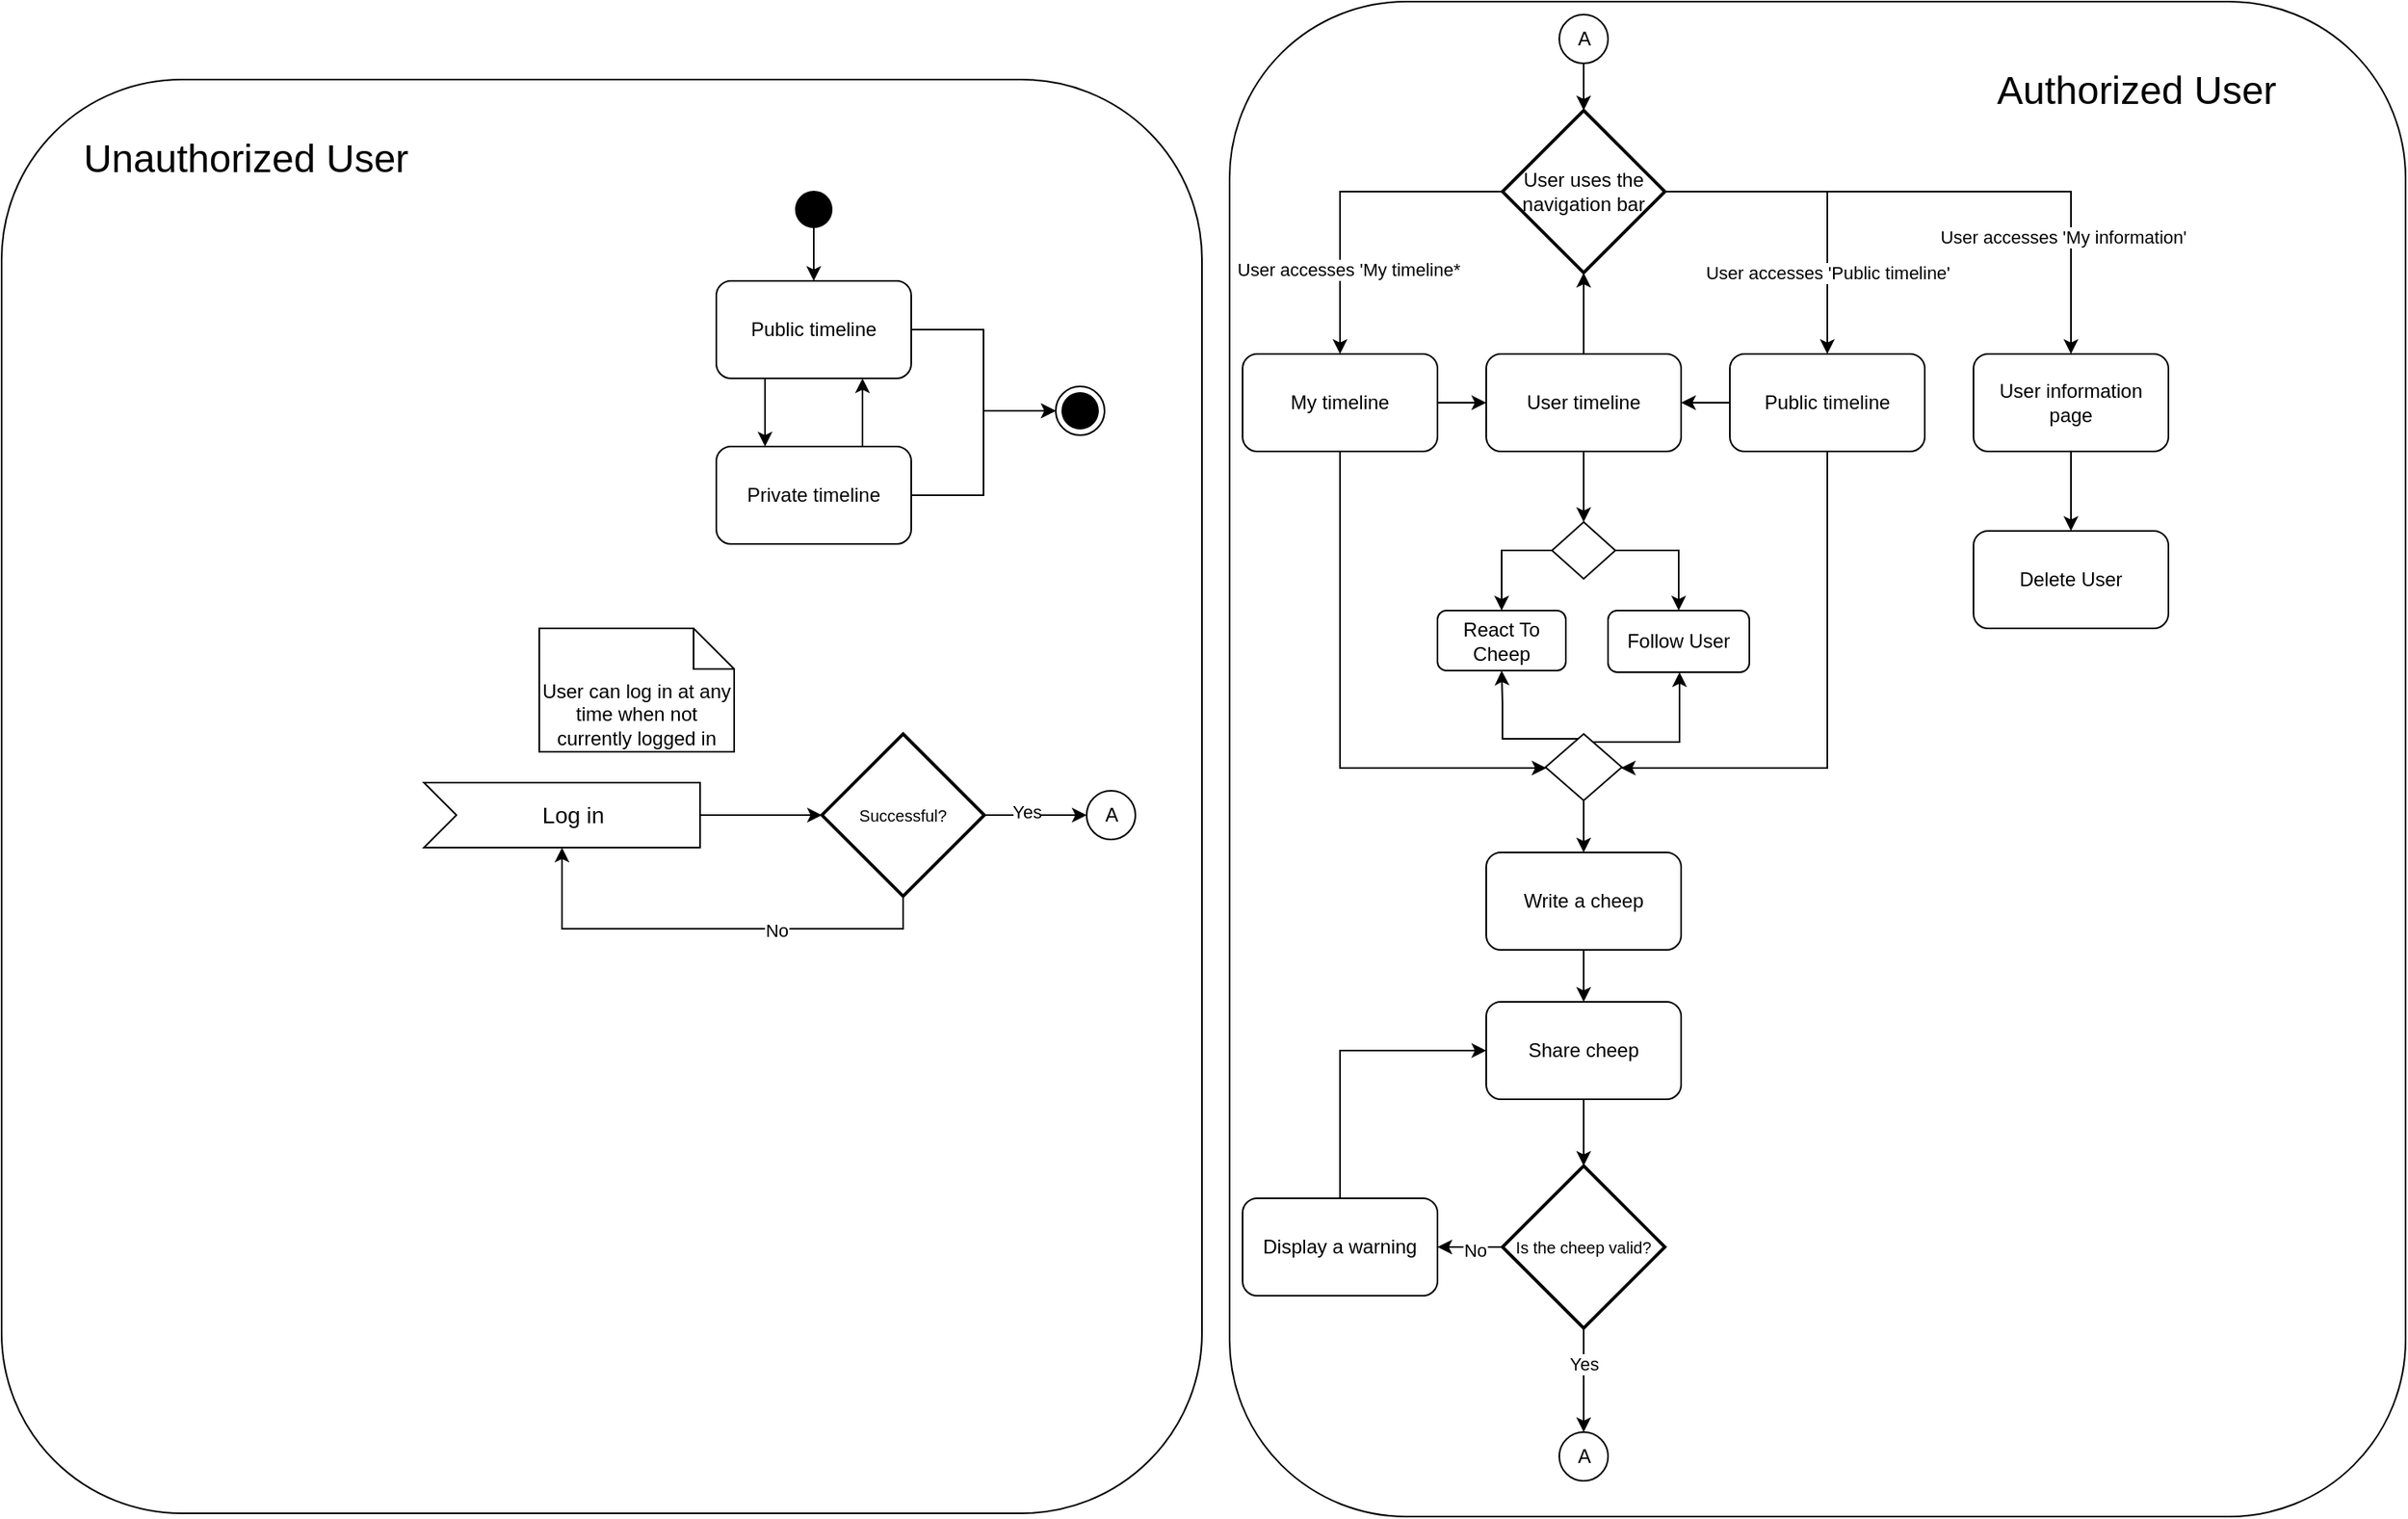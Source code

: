 <mxfile version="22.1.11" type="device">
  <diagram name="Page-1" id="e30gHh-0e9f_o7BOKimR">
    <mxGraphModel dx="1727" dy="1017" grid="0" gridSize="10" guides="1" tooltips="1" connect="1" arrows="1" fold="1" page="0" pageScale="1" pageWidth="1100" pageHeight="850" math="0" shadow="0">
      <root>
        <mxCell id="0" />
        <mxCell id="1" parent="0" />
        <mxCell id="vwhri_nqiH7jmAp8eYQP-30" value="" style="rounded=1;whiteSpace=wrap;html=1;" parent="1" vertex="1">
          <mxGeometry x="800" y="93" width="724" height="933" as="geometry" />
        </mxCell>
        <mxCell id="vwhri_nqiH7jmAp8eYQP-27" value="" style="rounded=1;whiteSpace=wrap;html=1;" parent="1" vertex="1">
          <mxGeometry x="44" y="141" width="739" height="883" as="geometry" />
        </mxCell>
        <mxCell id="j1Txoeeo5fYLzKC64dvX-71" style="edgeStyle=orthogonalEdgeStyle;rounded=0;orthogonalLoop=1;jettySize=auto;html=1;exitX=0.5;exitY=1;exitDx=0;exitDy=0;entryX=0.5;entryY=0;entryDx=0;entryDy=0;" parent="1" source="j1Txoeeo5fYLzKC64dvX-12" target="j1Txoeeo5fYLzKC64dvX-70" edge="1">
          <mxGeometry relative="1" as="geometry" />
        </mxCell>
        <mxCell id="j1Txoeeo5fYLzKC64dvX-12" value="" style="ellipse;whiteSpace=wrap;html=1;aspect=fixed;fillColor=#000000;" parent="1" vertex="1">
          <mxGeometry x="533" y="210" width="22" height="22" as="geometry" />
        </mxCell>
        <mxCell id="j1Txoeeo5fYLzKC64dvX-112" style="edgeStyle=orthogonalEdgeStyle;rounded=0;orthogonalLoop=1;jettySize=auto;html=1;exitX=0.25;exitY=1;exitDx=0;exitDy=0;entryX=0.25;entryY=0;entryDx=0;entryDy=0;" parent="1" source="j1Txoeeo5fYLzKC64dvX-70" target="j1Txoeeo5fYLzKC64dvX-104" edge="1">
          <mxGeometry relative="1" as="geometry" />
        </mxCell>
        <mxCell id="j1Txoeeo5fYLzKC64dvX-171" style="edgeStyle=orthogonalEdgeStyle;rounded=0;orthogonalLoop=1;jettySize=auto;html=1;exitX=1;exitY=0.5;exitDx=0;exitDy=0;entryX=0;entryY=0.5;entryDx=0;entryDy=0;" parent="1" source="j1Txoeeo5fYLzKC64dvX-70" target="j1Txoeeo5fYLzKC64dvX-170" edge="1">
          <mxGeometry relative="1" as="geometry" />
        </mxCell>
        <mxCell id="j1Txoeeo5fYLzKC64dvX-70" value="Public timeline" style="rounded=1;whiteSpace=wrap;html=1;" parent="1" vertex="1">
          <mxGeometry x="484" y="265" width="120" height="60" as="geometry" />
        </mxCell>
        <mxCell id="j1Txoeeo5fYLzKC64dvX-113" style="edgeStyle=orthogonalEdgeStyle;rounded=0;orthogonalLoop=1;jettySize=auto;html=1;exitX=0.75;exitY=0;exitDx=0;exitDy=0;entryX=0.75;entryY=1;entryDx=0;entryDy=0;" parent="1" source="j1Txoeeo5fYLzKC64dvX-104" target="j1Txoeeo5fYLzKC64dvX-70" edge="1">
          <mxGeometry relative="1" as="geometry" />
        </mxCell>
        <mxCell id="j1Txoeeo5fYLzKC64dvX-172" style="edgeStyle=orthogonalEdgeStyle;rounded=0;orthogonalLoop=1;jettySize=auto;html=1;exitX=1;exitY=0.5;exitDx=0;exitDy=0;entryX=0;entryY=0.5;entryDx=0;entryDy=0;" parent="1" source="j1Txoeeo5fYLzKC64dvX-104" target="j1Txoeeo5fYLzKC64dvX-170" edge="1">
          <mxGeometry relative="1" as="geometry" />
        </mxCell>
        <mxCell id="j1Txoeeo5fYLzKC64dvX-104" value="Private timeline" style="rounded=1;whiteSpace=wrap;html=1;" parent="1" vertex="1">
          <mxGeometry x="484" y="367" width="120" height="60" as="geometry" />
        </mxCell>
        <mxCell id="j1Txoeeo5fYLzKC64dvX-120" value="&lt;font color=&quot;#0a0a0a&quot;&gt;Log in&lt;/font&gt;" style="html=1;shape=mxgraph.infographic.ribbonSimple;notch1=20;notch2=0;align=center;verticalAlign=middle;fontSize=14;fontStyle=0;fillColor=#FFFFFF;flipH=0;spacingRight=0;spacingLeft=14;whiteSpace=wrap;" parent="1" vertex="1">
          <mxGeometry x="304" y="574" width="170" height="40" as="geometry" />
        </mxCell>
        <mxCell id="j1Txoeeo5fYLzKC64dvX-141" value="User can log in at any time when not currently logged in" style="shape=note2;boundedLbl=1;whiteSpace=wrap;html=1;size=25;verticalAlign=top;align=center;" parent="1" vertex="1">
          <mxGeometry x="375" y="479" width="120" height="76" as="geometry" />
        </mxCell>
        <mxCell id="j1Txoeeo5fYLzKC64dvX-143" value="A" style="ellipse;html=1;" parent="1" vertex="1">
          <mxGeometry x="712" y="579" width="30" height="30" as="geometry" />
        </mxCell>
        <mxCell id="j1Txoeeo5fYLzKC64dvX-148" style="edgeStyle=orthogonalEdgeStyle;rounded=0;orthogonalLoop=1;jettySize=auto;html=1;exitX=1;exitY=0.5;exitDx=0;exitDy=0;exitPerimeter=0;entryX=0;entryY=0.5;entryDx=0;entryDy=0;" parent="1" source="j1Txoeeo5fYLzKC64dvX-145" target="j1Txoeeo5fYLzKC64dvX-143" edge="1">
          <mxGeometry relative="1" as="geometry" />
        </mxCell>
        <mxCell id="j1Txoeeo5fYLzKC64dvX-151" value="Yes" style="edgeLabel;html=1;align=center;verticalAlign=middle;resizable=0;points=[];" parent="j1Txoeeo5fYLzKC64dvX-148" vertex="1" connectable="0">
          <mxGeometry x="-0.193" y="2" relative="1" as="geometry">
            <mxPoint as="offset" />
          </mxGeometry>
        </mxCell>
        <mxCell id="j1Txoeeo5fYLzKC64dvX-145" value="&lt;font style=&quot;font-size: 10px;&quot;&gt;Successful?&lt;/font&gt;" style="strokeWidth=2;html=1;shape=mxgraph.flowchart.decision;whiteSpace=wrap;" parent="1" vertex="1">
          <mxGeometry x="549" y="544" width="100" height="100" as="geometry" />
        </mxCell>
        <mxCell id="j1Txoeeo5fYLzKC64dvX-147" style="edgeStyle=orthogonalEdgeStyle;rounded=0;orthogonalLoop=1;jettySize=auto;html=1;exitX=1;exitY=0.5;exitDx=0;exitDy=0;exitPerimeter=0;entryX=0;entryY=0.5;entryDx=0;entryDy=0;entryPerimeter=0;" parent="1" source="j1Txoeeo5fYLzKC64dvX-120" target="j1Txoeeo5fYLzKC64dvX-145" edge="1">
          <mxGeometry relative="1" as="geometry" />
        </mxCell>
        <mxCell id="j1Txoeeo5fYLzKC64dvX-149" style="edgeStyle=orthogonalEdgeStyle;rounded=0;orthogonalLoop=1;jettySize=auto;html=1;exitX=0.5;exitY=1;exitDx=0;exitDy=0;exitPerimeter=0;entryX=0;entryY=0;entryDx=85;entryDy=40;entryPerimeter=0;" parent="1" source="j1Txoeeo5fYLzKC64dvX-145" target="j1Txoeeo5fYLzKC64dvX-120" edge="1">
          <mxGeometry relative="1" as="geometry" />
        </mxCell>
        <mxCell id="j1Txoeeo5fYLzKC64dvX-150" value="No" style="edgeLabel;html=1;align=center;verticalAlign=middle;resizable=0;points=[];" parent="j1Txoeeo5fYLzKC64dvX-149" vertex="1" connectable="0">
          <mxGeometry x="-0.298" y="1" relative="1" as="geometry">
            <mxPoint as="offset" />
          </mxGeometry>
        </mxCell>
        <mxCell id="j1Txoeeo5fYLzKC64dvX-152" value="A" style="ellipse;html=1;" parent="1" vertex="1">
          <mxGeometry x="1003" y="101" width="30" height="30" as="geometry" />
        </mxCell>
        <mxCell id="j1Txoeeo5fYLzKC64dvX-153" value="User timeline" style="rounded=1;whiteSpace=wrap;html=1;" parent="1" vertex="1">
          <mxGeometry x="958" y="310" width="120" height="60" as="geometry" />
        </mxCell>
        <mxCell id="j1Txoeeo5fYLzKC64dvX-198" style="edgeStyle=orthogonalEdgeStyle;rounded=0;orthogonalLoop=1;jettySize=auto;html=1;exitX=1;exitY=0.5;exitDx=0;exitDy=0;entryX=0;entryY=0.5;entryDx=0;entryDy=0;" parent="1" source="j1Txoeeo5fYLzKC64dvX-154" target="j1Txoeeo5fYLzKC64dvX-153" edge="1">
          <mxGeometry relative="1" as="geometry" />
        </mxCell>
        <mxCell id="j1Txoeeo5fYLzKC64dvX-200" style="edgeStyle=orthogonalEdgeStyle;rounded=0;orthogonalLoop=1;jettySize=auto;html=1;exitX=0.5;exitY=1;exitDx=0;exitDy=0;" parent="1" source="j1Txoeeo5fYLzKC64dvX-154" target="vwhri_nqiH7jmAp8eYQP-4" edge="1">
          <mxGeometry relative="1" as="geometry">
            <mxPoint x="958" y="581" as="targetPoint" />
            <Array as="points">
              <mxPoint x="868" y="565" />
            </Array>
          </mxGeometry>
        </mxCell>
        <mxCell id="j1Txoeeo5fYLzKC64dvX-154" value="My timeline" style="rounded=1;whiteSpace=wrap;html=1;" parent="1" vertex="1">
          <mxGeometry x="808" y="310" width="120" height="60" as="geometry" />
        </mxCell>
        <mxCell id="j1Txoeeo5fYLzKC64dvX-173" style="edgeStyle=orthogonalEdgeStyle;rounded=0;orthogonalLoop=1;jettySize=auto;html=1;exitX=0.5;exitY=1;exitDx=0;exitDy=0;entryX=0.5;entryY=0;entryDx=0;entryDy=0;" parent="1" source="j1Txoeeo5fYLzKC64dvX-156" target="j1Txoeeo5fYLzKC64dvX-158" edge="1">
          <mxGeometry relative="1" as="geometry" />
        </mxCell>
        <mxCell id="j1Txoeeo5fYLzKC64dvX-156" value="Write a cheep" style="rounded=1;whiteSpace=wrap;html=1;" parent="1" vertex="1">
          <mxGeometry x="958" y="617" width="120" height="60" as="geometry" />
        </mxCell>
        <mxCell id="j1Txoeeo5fYLzKC64dvX-158" value="Share cheep" style="rounded=1;whiteSpace=wrap;html=1;" parent="1" vertex="1">
          <mxGeometry x="958" y="709" width="120" height="60" as="geometry" />
        </mxCell>
        <mxCell id="j1Txoeeo5fYLzKC64dvX-161" style="edgeStyle=orthogonalEdgeStyle;rounded=0;orthogonalLoop=1;jettySize=auto;html=1;exitX=0;exitY=0.5;exitDx=0;exitDy=0;exitPerimeter=0;entryX=1;entryY=0.5;entryDx=0;entryDy=0;" parent="1" source="j1Txoeeo5fYLzKC64dvX-159" target="j1Txoeeo5fYLzKC64dvX-160" edge="1">
          <mxGeometry relative="1" as="geometry" />
        </mxCell>
        <mxCell id="j1Txoeeo5fYLzKC64dvX-162" value="No" style="edgeLabel;html=1;align=center;verticalAlign=middle;resizable=0;points=[];" parent="j1Txoeeo5fYLzKC64dvX-161" vertex="1" connectable="0">
          <mxGeometry x="-0.121" y="2" relative="1" as="geometry">
            <mxPoint as="offset" />
          </mxGeometry>
        </mxCell>
        <mxCell id="j1Txoeeo5fYLzKC64dvX-175" style="edgeStyle=orthogonalEdgeStyle;rounded=0;orthogonalLoop=1;jettySize=auto;html=1;exitX=0.5;exitY=1;exitDx=0;exitDy=0;exitPerimeter=0;entryX=0.5;entryY=0;entryDx=0;entryDy=0;" parent="1" source="j1Txoeeo5fYLzKC64dvX-159" target="j1Txoeeo5fYLzKC64dvX-174" edge="1">
          <mxGeometry relative="1" as="geometry" />
        </mxCell>
        <mxCell id="j1Txoeeo5fYLzKC64dvX-188" value="Yes" style="edgeLabel;html=1;align=center;verticalAlign=middle;resizable=0;points=[];" parent="j1Txoeeo5fYLzKC64dvX-175" vertex="1" connectable="0">
          <mxGeometry x="-0.324" relative="1" as="geometry">
            <mxPoint as="offset" />
          </mxGeometry>
        </mxCell>
        <mxCell id="j1Txoeeo5fYLzKC64dvX-159" value="&lt;font style=&quot;font-size: 10px;&quot;&gt;Is the cheep valid?&lt;/font&gt;" style="strokeWidth=2;html=1;shape=mxgraph.flowchart.decision;whiteSpace=wrap;" parent="1" vertex="1">
          <mxGeometry x="968" y="810" width="100" height="100" as="geometry" />
        </mxCell>
        <mxCell id="j1Txoeeo5fYLzKC64dvX-163" style="edgeStyle=orthogonalEdgeStyle;rounded=0;orthogonalLoop=1;jettySize=auto;html=1;exitX=0.5;exitY=0;exitDx=0;exitDy=0;entryX=0;entryY=0.5;entryDx=0;entryDy=0;" parent="1" source="j1Txoeeo5fYLzKC64dvX-160" target="j1Txoeeo5fYLzKC64dvX-158" edge="1">
          <mxGeometry relative="1" as="geometry" />
        </mxCell>
        <mxCell id="j1Txoeeo5fYLzKC64dvX-160" value="Display a warning" style="rounded=1;whiteSpace=wrap;html=1;" parent="1" vertex="1">
          <mxGeometry x="808" y="830" width="120" height="60" as="geometry" />
        </mxCell>
        <mxCell id="j1Txoeeo5fYLzKC64dvX-165" style="edgeStyle=orthogonalEdgeStyle;rounded=0;orthogonalLoop=1;jettySize=auto;html=1;exitX=0.5;exitY=1;exitDx=0;exitDy=0;entryX=0.5;entryY=0;entryDx=0;entryDy=0;entryPerimeter=0;" parent="1" source="j1Txoeeo5fYLzKC64dvX-158" target="j1Txoeeo5fYLzKC64dvX-159" edge="1">
          <mxGeometry relative="1" as="geometry" />
        </mxCell>
        <mxCell id="j1Txoeeo5fYLzKC64dvX-170" value="" style="ellipse;html=1;shape=endState;fillColor=strokeColor;" parent="1" vertex="1">
          <mxGeometry x="693" y="330" width="30" height="30" as="geometry" />
        </mxCell>
        <mxCell id="j1Txoeeo5fYLzKC64dvX-174" value="A" style="ellipse;html=1;" parent="1" vertex="1">
          <mxGeometry x="1003" y="974" width="30" height="30" as="geometry" />
        </mxCell>
        <mxCell id="j1Txoeeo5fYLzKC64dvX-205" style="edgeStyle=orthogonalEdgeStyle;rounded=0;orthogonalLoop=1;jettySize=auto;html=1;exitX=0.5;exitY=1;exitDx=0;exitDy=0;" parent="1" source="j1Txoeeo5fYLzKC64dvX-181" target="vwhri_nqiH7jmAp8eYQP-32" edge="1">
          <mxGeometry relative="1" as="geometry">
            <mxPoint x="1318" y="416" as="targetPoint" />
          </mxGeometry>
        </mxCell>
        <mxCell id="j1Txoeeo5fYLzKC64dvX-181" value="User information page" style="rounded=1;whiteSpace=wrap;html=1;" parent="1" vertex="1">
          <mxGeometry x="1258" y="310" width="120" height="60" as="geometry" />
        </mxCell>
        <mxCell id="j1Txoeeo5fYLzKC64dvX-192" style="edgeStyle=orthogonalEdgeStyle;rounded=0;orthogonalLoop=1;jettySize=auto;html=1;exitX=0;exitY=0.5;exitDx=0;exitDy=0;exitPerimeter=0;entryX=0.5;entryY=0;entryDx=0;entryDy=0;" parent="1" source="j1Txoeeo5fYLzKC64dvX-191" target="j1Txoeeo5fYLzKC64dvX-154" edge="1">
          <mxGeometry relative="1" as="geometry" />
        </mxCell>
        <mxCell id="j1Txoeeo5fYLzKC64dvX-202" value="User accesses &#39;My timeline*" style="edgeLabel;html=1;align=center;verticalAlign=middle;resizable=0;points=[];" parent="j1Txoeeo5fYLzKC64dvX-192" vertex="1" connectable="0">
          <mxGeometry x="-0.413" y="1" relative="1" as="geometry">
            <mxPoint x="-37" y="47" as="offset" />
          </mxGeometry>
        </mxCell>
        <mxCell id="j1Txoeeo5fYLzKC64dvX-197" style="edgeStyle=orthogonalEdgeStyle;rounded=0;orthogonalLoop=1;jettySize=auto;html=1;exitX=1;exitY=0.5;exitDx=0;exitDy=0;exitPerimeter=0;entryX=0.5;entryY=0;entryDx=0;entryDy=0;" parent="1" source="j1Txoeeo5fYLzKC64dvX-191" target="j1Txoeeo5fYLzKC64dvX-196" edge="1">
          <mxGeometry relative="1" as="geometry" />
        </mxCell>
        <mxCell id="j1Txoeeo5fYLzKC64dvX-203" value="User accesses &#39;Public timeline&#39;" style="edgeLabel;html=1;align=center;verticalAlign=middle;resizable=0;points=[];" parent="j1Txoeeo5fYLzKC64dvX-197" vertex="1" connectable="0">
          <mxGeometry x="0.497" y="3" relative="1" as="geometry">
            <mxPoint x="-3" as="offset" />
          </mxGeometry>
        </mxCell>
        <mxCell id="j1Txoeeo5fYLzKC64dvX-206" style="edgeStyle=orthogonalEdgeStyle;rounded=0;orthogonalLoop=1;jettySize=auto;html=1;exitX=1;exitY=0.5;exitDx=0;exitDy=0;exitPerimeter=0;entryX=0.5;entryY=0;entryDx=0;entryDy=0;" parent="1" source="j1Txoeeo5fYLzKC64dvX-191" target="j1Txoeeo5fYLzKC64dvX-181" edge="1">
          <mxGeometry relative="1" as="geometry" />
        </mxCell>
        <mxCell id="j1Txoeeo5fYLzKC64dvX-207" value="User accesses &#39;My information&#39;" style="edgeLabel;html=1;align=center;verticalAlign=middle;resizable=0;points=[];" parent="j1Txoeeo5fYLzKC64dvX-206" vertex="1" connectable="0">
          <mxGeometry x="0.697" y="1" relative="1" as="geometry">
            <mxPoint x="-6" y="-19" as="offset" />
          </mxGeometry>
        </mxCell>
        <mxCell id="j1Txoeeo5fYLzKC64dvX-191" value="User uses the navigation bar" style="strokeWidth=2;html=1;shape=mxgraph.flowchart.decision;whiteSpace=wrap;" parent="1" vertex="1">
          <mxGeometry x="968" y="160" width="100" height="100" as="geometry" />
        </mxCell>
        <mxCell id="j1Txoeeo5fYLzKC64dvX-194" style="edgeStyle=orthogonalEdgeStyle;rounded=0;orthogonalLoop=1;jettySize=auto;html=1;exitX=0.5;exitY=1;exitDx=0;exitDy=0;entryX=0.5;entryY=0;entryDx=0;entryDy=0;entryPerimeter=0;" parent="1" source="j1Txoeeo5fYLzKC64dvX-152" target="j1Txoeeo5fYLzKC64dvX-191" edge="1">
          <mxGeometry relative="1" as="geometry" />
        </mxCell>
        <mxCell id="j1Txoeeo5fYLzKC64dvX-199" style="edgeStyle=orthogonalEdgeStyle;rounded=0;orthogonalLoop=1;jettySize=auto;html=1;exitX=0;exitY=0.5;exitDx=0;exitDy=0;entryX=1;entryY=0.5;entryDx=0;entryDy=0;" parent="1" source="j1Txoeeo5fYLzKC64dvX-196" target="j1Txoeeo5fYLzKC64dvX-153" edge="1">
          <mxGeometry relative="1" as="geometry" />
        </mxCell>
        <mxCell id="j1Txoeeo5fYLzKC64dvX-201" style="edgeStyle=orthogonalEdgeStyle;rounded=0;orthogonalLoop=1;jettySize=auto;html=1;exitX=0.5;exitY=1;exitDx=0;exitDy=0;" parent="1" source="j1Txoeeo5fYLzKC64dvX-196" target="vwhri_nqiH7jmAp8eYQP-4" edge="1">
          <mxGeometry relative="1" as="geometry">
            <mxPoint x="1168" y="441" as="targetPoint" />
            <Array as="points">
              <mxPoint x="1168" y="565" />
            </Array>
          </mxGeometry>
        </mxCell>
        <mxCell id="j1Txoeeo5fYLzKC64dvX-196" value="Public timeline" style="rounded=1;whiteSpace=wrap;html=1;" parent="1" vertex="1">
          <mxGeometry x="1108" y="310" width="120" height="60" as="geometry" />
        </mxCell>
        <mxCell id="j1Txoeeo5fYLzKC64dvX-204" style="edgeStyle=orthogonalEdgeStyle;rounded=0;orthogonalLoop=1;jettySize=auto;html=1;exitX=0.5;exitY=0;exitDx=0;exitDy=0;entryX=0.5;entryY=1;entryDx=0;entryDy=0;entryPerimeter=0;" parent="1" source="j1Txoeeo5fYLzKC64dvX-153" target="j1Txoeeo5fYLzKC64dvX-191" edge="1">
          <mxGeometry relative="1" as="geometry" />
        </mxCell>
        <mxCell id="vwhri_nqiH7jmAp8eYQP-20" style="edgeStyle=orthogonalEdgeStyle;rounded=0;orthogonalLoop=1;jettySize=auto;html=1;" parent="1" source="vwhri_nqiH7jmAp8eYQP-4" target="j1Txoeeo5fYLzKC64dvX-156" edge="1">
          <mxGeometry relative="1" as="geometry" />
        </mxCell>
        <mxCell id="vwhri_nqiH7jmAp8eYQP-24" style="edgeStyle=orthogonalEdgeStyle;rounded=0;orthogonalLoop=1;jettySize=auto;html=1;entryX=0.5;entryY=1;entryDx=0;entryDy=0;" parent="1" source="vwhri_nqiH7jmAp8eYQP-4" target="vwhri_nqiH7jmAp8eYQP-7" edge="1">
          <mxGeometry relative="1" as="geometry">
            <Array as="points">
              <mxPoint x="968" y="547" />
              <mxPoint x="968" y="525" />
            </Array>
          </mxGeometry>
        </mxCell>
        <mxCell id="vwhri_nqiH7jmAp8eYQP-25" style="edgeStyle=orthogonalEdgeStyle;rounded=0;orthogonalLoop=1;jettySize=auto;html=1;" parent="1" source="vwhri_nqiH7jmAp8eYQP-4" target="vwhri_nqiH7jmAp8eYQP-8" edge="1">
          <mxGeometry relative="1" as="geometry">
            <Array as="points">
              <mxPoint x="1077" y="549" />
            </Array>
          </mxGeometry>
        </mxCell>
        <mxCell id="vwhri_nqiH7jmAp8eYQP-4" value="" style="rhombus;whiteSpace=wrap;html=1;" parent="1" vertex="1">
          <mxGeometry x="994.5" y="544" width="47" height="41" as="geometry" />
        </mxCell>
        <mxCell id="vwhri_nqiH7jmAp8eYQP-7" value="React To Cheep" style="rounded=1;whiteSpace=wrap;html=1;" parent="1" vertex="1">
          <mxGeometry x="928" y="468" width="79" height="37" as="geometry" />
        </mxCell>
        <mxCell id="vwhri_nqiH7jmAp8eYQP-8" value="Follow User" style="rounded=1;whiteSpace=wrap;html=1;" parent="1" vertex="1">
          <mxGeometry x="1033" y="468" width="87" height="38" as="geometry" />
        </mxCell>
        <mxCell id="vwhri_nqiH7jmAp8eYQP-19" style="edgeStyle=orthogonalEdgeStyle;rounded=0;orthogonalLoop=1;jettySize=auto;html=1;entryX=0.5;entryY=0;entryDx=0;entryDy=0;exitX=0;exitY=0.5;exitDx=0;exitDy=0;" parent="1" source="vwhri_nqiH7jmAp8eYQP-13" target="vwhri_nqiH7jmAp8eYQP-7" edge="1">
          <mxGeometry relative="1" as="geometry">
            <Array as="points">
              <mxPoint x="968" y="431" />
            </Array>
          </mxGeometry>
        </mxCell>
        <mxCell id="vwhri_nqiH7jmAp8eYQP-23" style="edgeStyle=orthogonalEdgeStyle;rounded=0;orthogonalLoop=1;jettySize=auto;html=1;entryX=0.5;entryY=0;entryDx=0;entryDy=0;" parent="1" source="vwhri_nqiH7jmAp8eYQP-13" target="vwhri_nqiH7jmAp8eYQP-8" edge="1">
          <mxGeometry relative="1" as="geometry">
            <Array as="points">
              <mxPoint x="1077" y="431" />
            </Array>
          </mxGeometry>
        </mxCell>
        <mxCell id="vwhri_nqiH7jmAp8eYQP-13" value="" style="rhombus;whiteSpace=wrap;html=1;" parent="1" vertex="1">
          <mxGeometry x="998.5" y="413.5" width="39" height="35" as="geometry" />
        </mxCell>
        <mxCell id="vwhri_nqiH7jmAp8eYQP-16" style="edgeStyle=orthogonalEdgeStyle;rounded=0;orthogonalLoop=1;jettySize=auto;html=1;entryX=0.5;entryY=0;entryDx=0;entryDy=0;" parent="1" source="j1Txoeeo5fYLzKC64dvX-153" target="vwhri_nqiH7jmAp8eYQP-13" edge="1">
          <mxGeometry relative="1" as="geometry" />
        </mxCell>
        <mxCell id="vwhri_nqiH7jmAp8eYQP-29" value="&lt;font style=&quot;font-size: 24px;&quot;&gt;Unauthorized User&lt;/font&gt;" style="text;html=1;align=center;verticalAlign=middle;resizable=0;points=[];autosize=1;strokeColor=none;fillColor=none;" parent="1" vertex="1">
          <mxGeometry x="85" y="169" width="218" height="41" as="geometry" />
        </mxCell>
        <mxCell id="vwhri_nqiH7jmAp8eYQP-31" value="&lt;font style=&quot;font-size: 24px;&quot;&gt;Authorized User&lt;/font&gt;" style="text;html=1;align=center;verticalAlign=middle;resizable=0;points=[];autosize=1;strokeColor=none;fillColor=none;" parent="1" vertex="1">
          <mxGeometry x="1263" y="127" width="190" height="41" as="geometry" />
        </mxCell>
        <mxCell id="vwhri_nqiH7jmAp8eYQP-32" value="Delete User" style="rounded=1;whiteSpace=wrap;html=1;" parent="1" vertex="1">
          <mxGeometry x="1258" y="419" width="120" height="60" as="geometry" />
        </mxCell>
      </root>
    </mxGraphModel>
  </diagram>
</mxfile>
